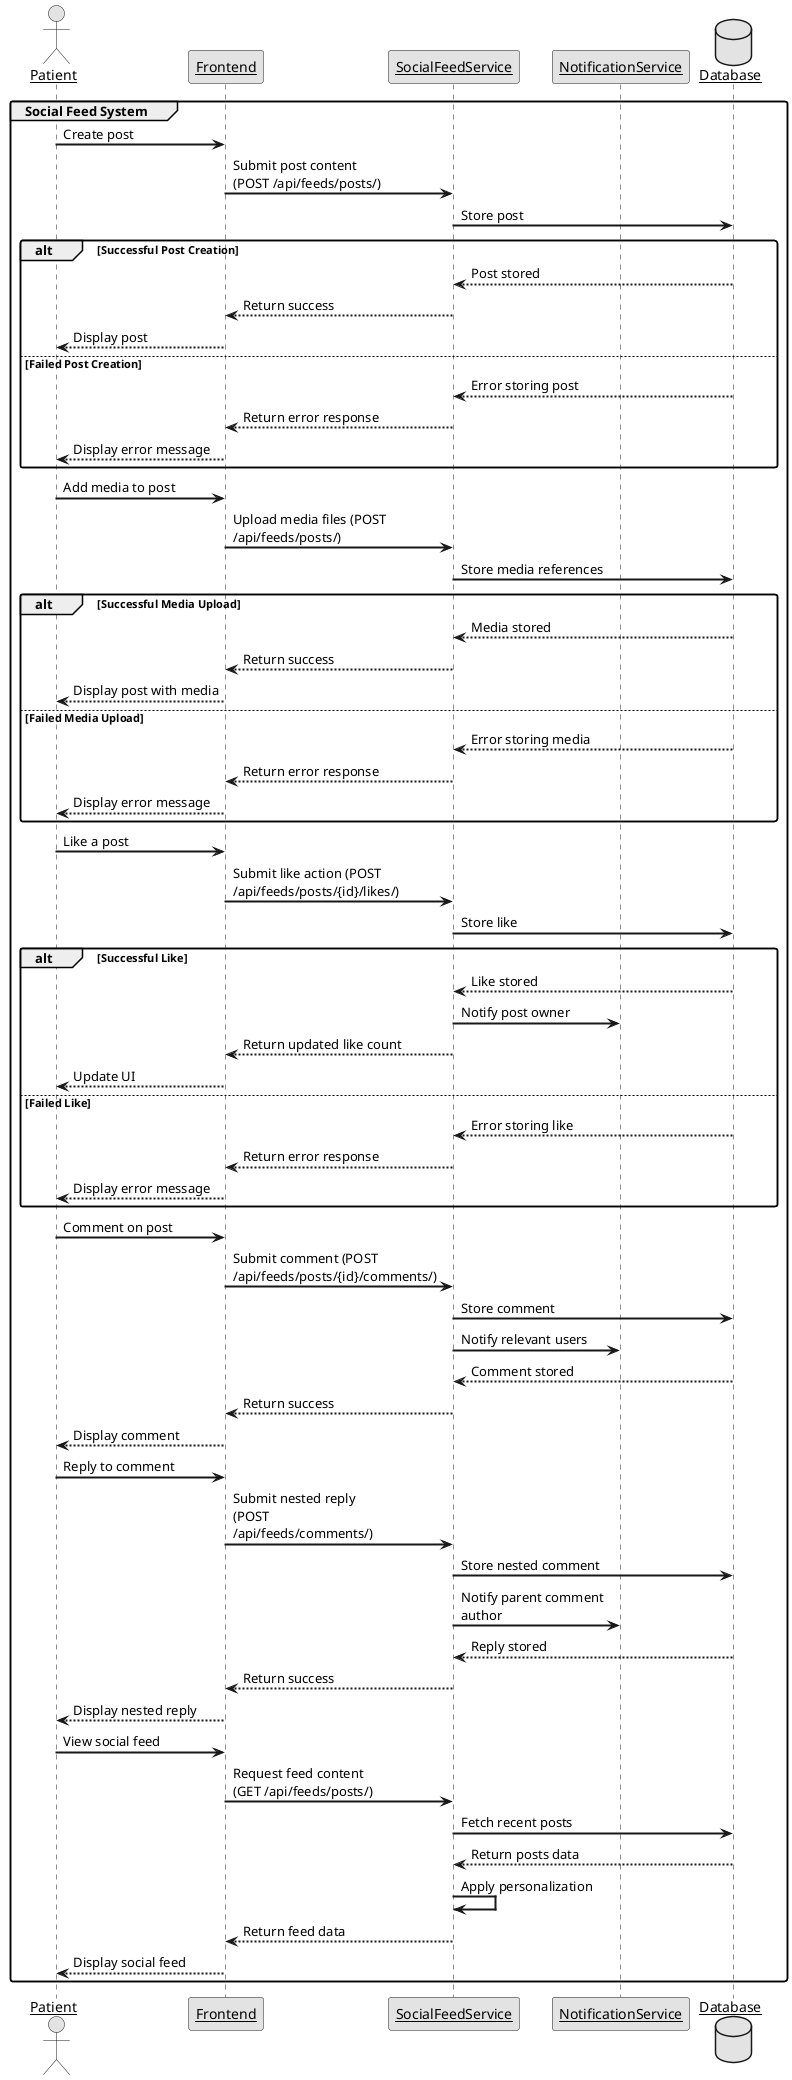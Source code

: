 @startuml

skinparam sequenceArrowThickness 2
skinparam roundcorner 5
skinparam maxmessagesize 160
skinparam sequenceParticipant underline
skinparam handwritten false
skinparam monochrome true

' Define participants with actor icons
actor "Patient" as Patient
participant "Frontend" as Frontend
participant "SocialFeedService" as SocialFeedService
participant "NotificationService" as NotificationService
database "Database" as Database

' === Social Feed System ===
group Social Feed System
    Patient -> Frontend: Create post
    Frontend -> SocialFeedService: Submit post content (POST /api/feeds/posts/)
    SocialFeedService -> Database: Store post
    alt Successful Post Creation
        Database --> SocialFeedService: Post stored
        SocialFeedService --> Frontend: Return success
        Frontend --> Patient: Display post
    else Failed Post Creation
        Database --> SocialFeedService: Error storing post
        SocialFeedService --> Frontend: Return error response
        Frontend --> Patient: Display error message
    end
    
    Patient -> Frontend: Add media to post
    Frontend -> SocialFeedService: Upload media files (POST /api/feeds/posts/)
    SocialFeedService -> Database: Store media references
    alt Successful Media Upload
        Database --> SocialFeedService: Media stored
        SocialFeedService --> Frontend: Return success
        Frontend --> Patient: Display post with media
    else Failed Media Upload
        Database --> SocialFeedService: Error storing media
        SocialFeedService --> Frontend: Return error response
        Frontend --> Patient: Display error message
    end
    
    Patient -> Frontend: Like a post
    Frontend -> SocialFeedService: Submit like action (POST /api/feeds/posts/{id}/likes/)
    SocialFeedService -> Database: Store like
    alt Successful Like
        Database --> SocialFeedService: Like stored
        SocialFeedService -> NotificationService: Notify post owner
        SocialFeedService --> Frontend: Return updated like count
        Frontend --> Patient: Update UI
    else Failed Like
        Database --> SocialFeedService: Error storing like
        SocialFeedService --> Frontend: Return error response
        Frontend --> Patient: Display error message
    end
    
    Patient -> Frontend: Comment on post
    Frontend -> SocialFeedService: Submit comment (POST /api/feeds/posts/{id}/comments/)
    SocialFeedService -> Database: Store comment
    SocialFeedService -> NotificationService: Notify relevant users
    Database --> SocialFeedService: Comment stored
    SocialFeedService --> Frontend: Return success
    Frontend --> Patient: Display comment
    
    Patient -> Frontend: Reply to comment
    Frontend -> SocialFeedService: Submit nested reply (POST /api/feeds/comments/)
    SocialFeedService -> Database: Store nested comment
    SocialFeedService -> NotificationService: Notify parent comment author
    Database --> SocialFeedService: Reply stored
    SocialFeedService --> Frontend: Return success
    Frontend --> Patient: Display nested reply
    
    Patient -> Frontend: View social feed
    Frontend -> SocialFeedService: Request feed content (GET /api/feeds/posts/)
    SocialFeedService -> Database: Fetch recent posts
    Database --> SocialFeedService: Return posts data
    SocialFeedService -> SocialFeedService: Apply personalization
    SocialFeedService --> Frontend: Return feed data
    Frontend --> Patient: Display social feed
end

@enduml
